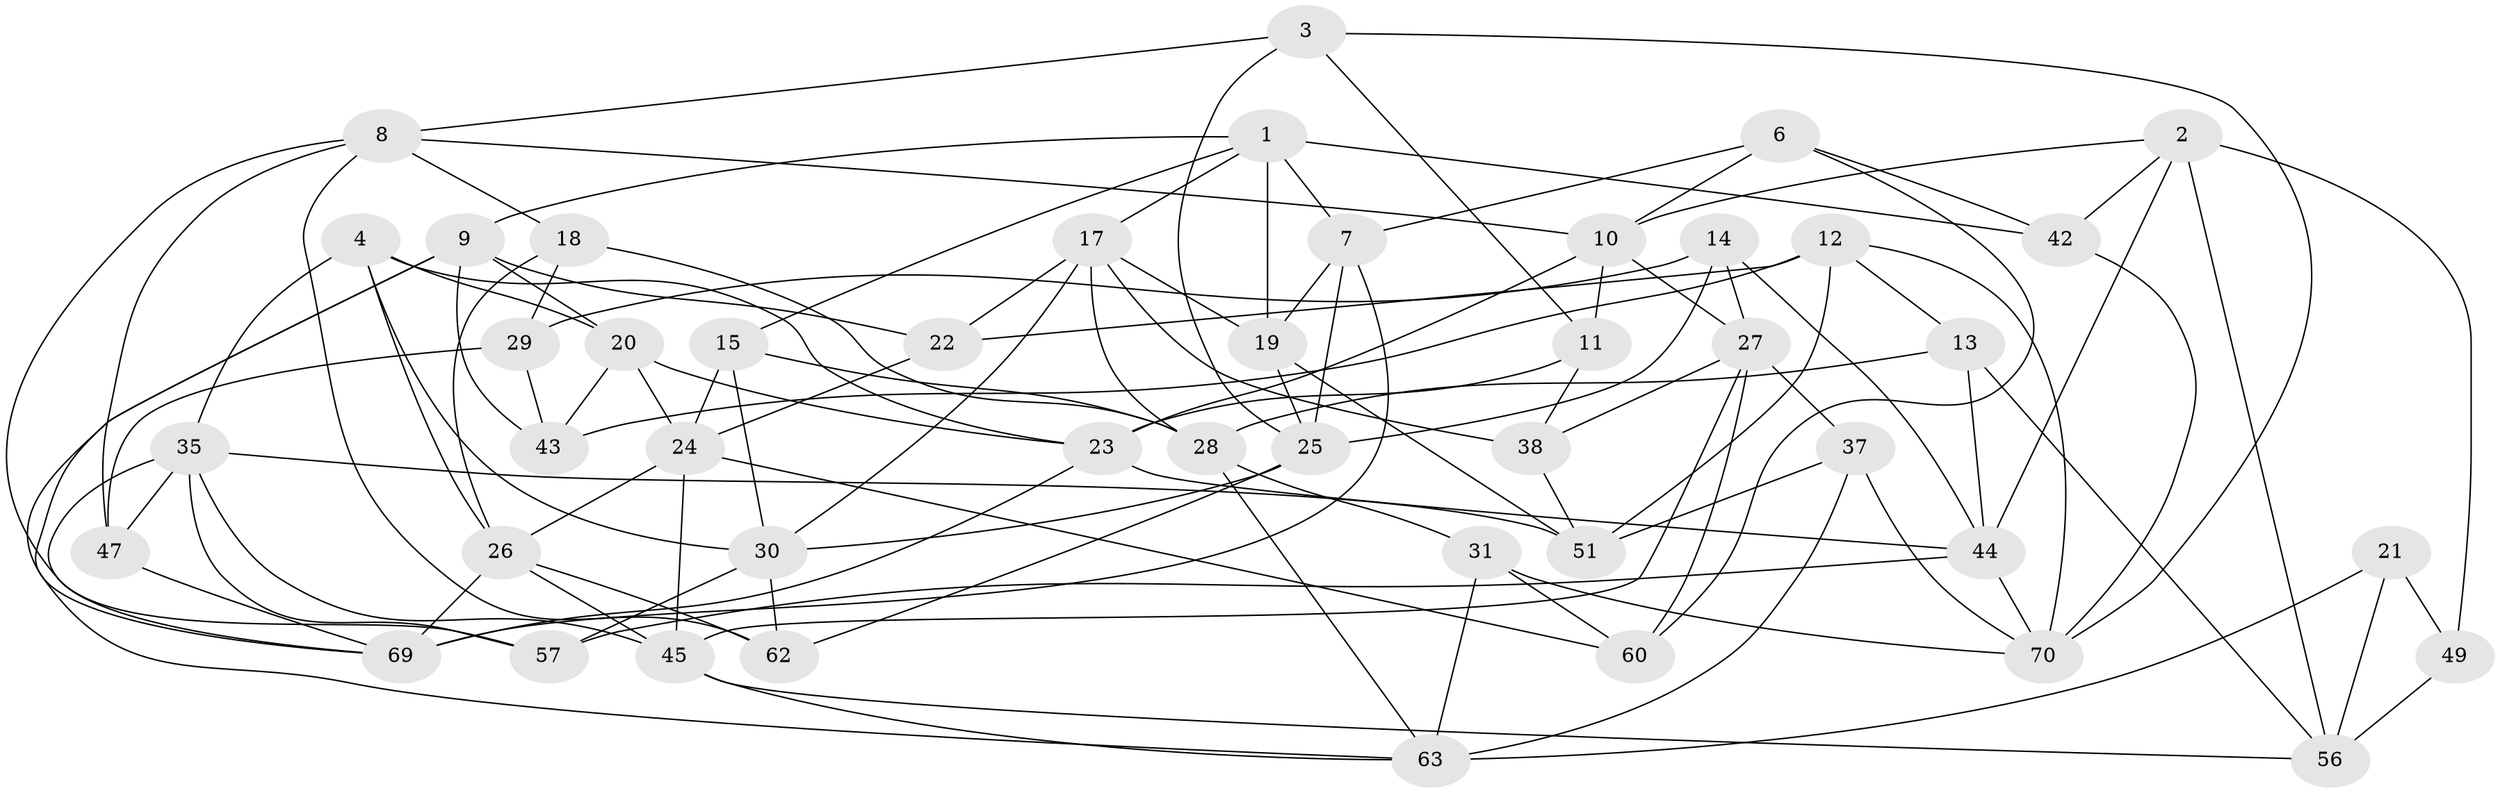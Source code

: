 // Generated by graph-tools (version 1.1) at 2025/24/03/03/25 07:24:25]
// undirected, 46 vertices, 113 edges
graph export_dot {
graph [start="1"]
  node [color=gray90,style=filled];
  1 [super="+16"];
  2 [super="+53"];
  3;
  4 [super="+5"];
  6;
  7 [super="+61"];
  8 [super="+54"];
  9 [super="+40"];
  10 [super="+34"];
  11;
  12 [super="+41"];
  13;
  14;
  15;
  17 [super="+33"];
  18;
  19 [super="+39"];
  20 [super="+46"];
  21;
  22;
  23 [super="+64"];
  24 [super="+36"];
  25 [super="+32"];
  26 [super="+58"];
  27 [super="+67"];
  28 [super="+68"];
  29;
  30 [super="+48"];
  31;
  35 [super="+55"];
  37;
  38;
  42;
  43;
  44 [super="+50"];
  45 [super="+65"];
  47;
  49;
  51 [super="+52"];
  56 [super="+59"];
  57;
  60;
  62;
  63 [super="+66"];
  69 [super="+71"];
  70 [super="+72"];
  1 -- 42;
  1 -- 17;
  1 -- 9;
  1 -- 19;
  1 -- 7;
  1 -- 15;
  2 -- 49 [weight=2];
  2 -- 56;
  2 -- 42;
  2 -- 10;
  2 -- 44;
  3 -- 8;
  3 -- 11;
  3 -- 70;
  3 -- 25;
  4 -- 23;
  4 -- 20 [weight=2];
  4 -- 26;
  4 -- 35;
  4 -- 30;
  6 -- 60;
  6 -- 10;
  6 -- 42;
  6 -- 7;
  7 -- 25;
  7 -- 19 [weight=2];
  7 -- 69;
  8 -- 18;
  8 -- 57;
  8 -- 10;
  8 -- 62;
  8 -- 47;
  9 -- 43;
  9 -- 22;
  9 -- 63;
  9 -- 20;
  9 -- 69;
  10 -- 23;
  10 -- 11;
  10 -- 27;
  11 -- 38;
  11 -- 23;
  12 -- 13;
  12 -- 43;
  12 -- 51 [weight=2];
  12 -- 22;
  12 -- 70;
  13 -- 28;
  13 -- 56;
  13 -- 44;
  14 -- 44;
  14 -- 25;
  14 -- 29;
  14 -- 27;
  15 -- 30;
  15 -- 28;
  15 -- 24;
  17 -- 19;
  17 -- 38;
  17 -- 22;
  17 -- 28;
  17 -- 30;
  18 -- 29;
  18 -- 26;
  18 -- 28;
  19 -- 25;
  19 -- 51;
  20 -- 43;
  20 -- 23;
  20 -- 24;
  21 -- 63;
  21 -- 49;
  21 -- 56 [weight=2];
  22 -- 24;
  23 -- 69;
  23 -- 44;
  24 -- 60;
  24 -- 26;
  24 -- 45;
  25 -- 62;
  25 -- 30;
  26 -- 45;
  26 -- 69;
  26 -- 62;
  27 -- 45;
  27 -- 37;
  27 -- 60;
  27 -- 38;
  28 -- 63;
  28 -- 31;
  29 -- 47;
  29 -- 43;
  30 -- 62;
  30 -- 57;
  31 -- 70;
  31 -- 63;
  31 -- 60;
  35 -- 69;
  35 -- 47;
  35 -- 51;
  35 -- 57;
  35 -- 45;
  37 -- 63;
  37 -- 70;
  37 -- 51;
  38 -- 51;
  42 -- 70;
  44 -- 57;
  44 -- 70;
  45 -- 56;
  45 -- 63;
  47 -- 69;
  49 -- 56;
}
